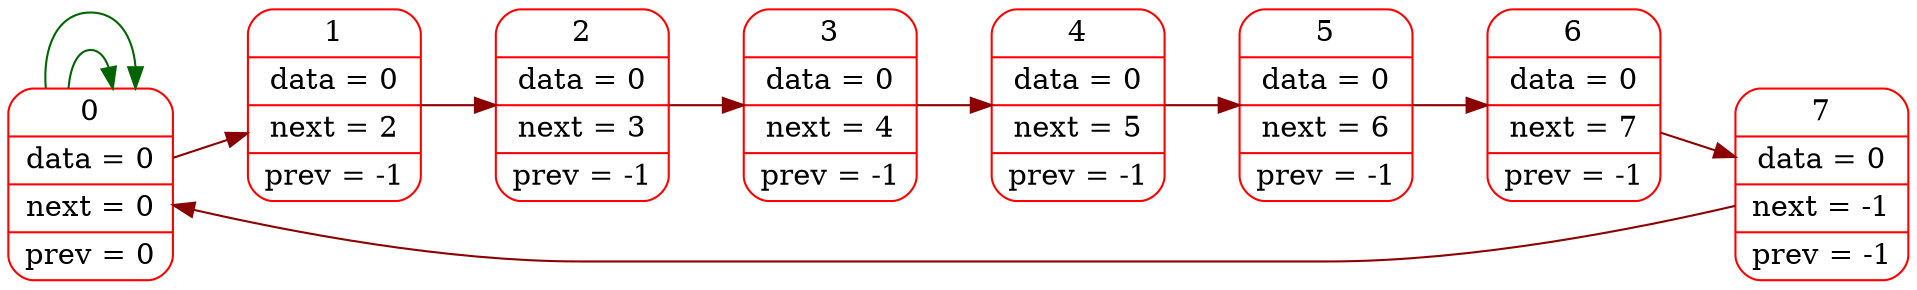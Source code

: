 digraph G{
rankdir=LR;
node[color="red",fontsize=14];
elem0[shape="Mrecord", label="0 | data = 0 | next = 0 | prev = 0"];
elem1[shape="Mrecord", label="1 | data = 0 | next = 2 | prev = -1"];
elem2[shape="Mrecord", label="2 | data = 0 | next = 3 | prev = -1"];
elem3[shape="Mrecord", label="3 | data = 0 | next = 4 | prev = -1"];
elem4[shape="Mrecord", label="4 | data = 0 | next = 5 | prev = -1"];
elem5[shape="Mrecord", label="5 | data = 0 | next = 6 | prev = -1"];
elem6[shape="Mrecord", label="6 | data = 0 | next = 7 | prev = -1"];
elem7[shape="Mrecord", label="7 | data = 0 | next = -1 | prev = -1"];
edge[color="darkred",fontsize=12, penwidth=1, weight=1000];
elem0->elem1->elem2->elem3->elem4->elem5->elem6->elem7->elem0;
edge[color="darkgreen",fontsize=12, penwidth=1];
elem0->elem0;
edge[color="darkgreen",fontsize=12, penwidth=1];
elem0->elem0;
}
